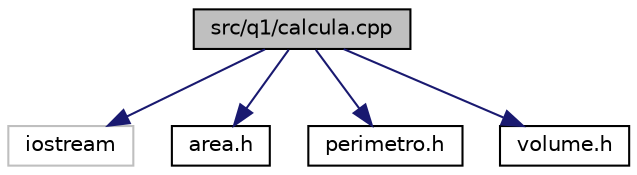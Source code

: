 digraph "src/q1/calcula.cpp"
{
  edge [fontname="Helvetica",fontsize="10",labelfontname="Helvetica",labelfontsize="10"];
  node [fontname="Helvetica",fontsize="10",shape=record];
  Node0 [label="src/q1/calcula.cpp",height=0.2,width=0.4,color="black", fillcolor="grey75", style="filled", fontcolor="black"];
  Node0 -> Node1 [color="midnightblue",fontsize="10",style="solid",fontname="Helvetica"];
  Node1 [label="iostream",height=0.2,width=0.4,color="grey75", fillcolor="white", style="filled"];
  Node0 -> Node2 [color="midnightblue",fontsize="10",style="solid",fontname="Helvetica"];
  Node2 [label="area.h",height=0.2,width=0.4,color="black", fillcolor="white", style="filled",URL="$area_8h.html"];
  Node0 -> Node3 [color="midnightblue",fontsize="10",style="solid",fontname="Helvetica"];
  Node3 [label="perimetro.h",height=0.2,width=0.4,color="black", fillcolor="white", style="filled",URL="$perimetro_8h.html"];
  Node0 -> Node4 [color="midnightblue",fontsize="10",style="solid",fontname="Helvetica"];
  Node4 [label="volume.h",height=0.2,width=0.4,color="black", fillcolor="white", style="filled",URL="$volume_8h.html"];
}
